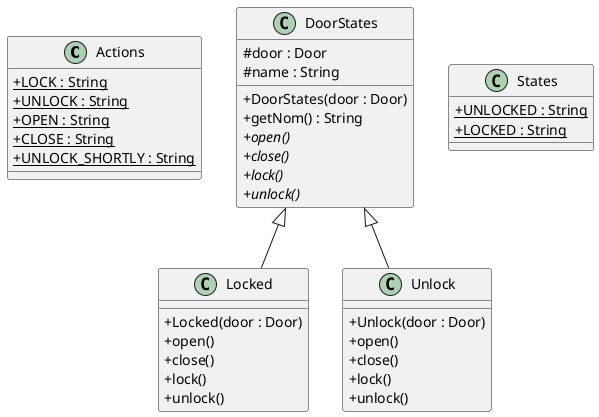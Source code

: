 @startuml
skinparam classAttributeIconSize 0

class Actions{
+ {static} LOCK : String
+ {static} UNLOCK : String
+ {static} OPEN : String
+ {static} CLOSE : String
+ {static} UNLOCK_SHORTLY : String
}

class DoorStates {
# door : Door
# name : String
+ DoorStates(door : Door)
+ getNom() : String
+ {abstract} open()
+ {abstract} close()
+ {abstract} lock()
+ {abstract} unlock()
}

class Locked extends DoorStates {
+ Locked(door : Door)
+ open()
+ close()
+ lock()
+ unlock()
}

class Unlock extends DoorStates {
+ Unlock(door : Door)
+ open()
+ close()
+ lock()
+ unlock()
}

class States {
+ {static} UNLOCKED : String
+ {static} LOCKED : String
}

@enduml
